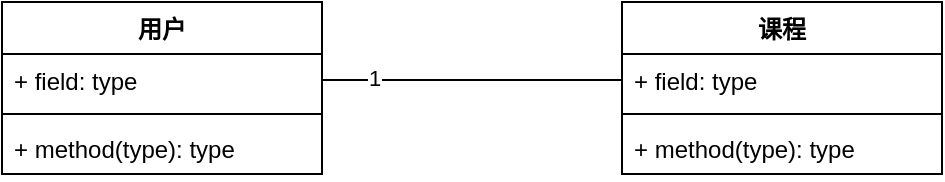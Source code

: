 <mxfile version="24.7.5">
  <diagram name="第 1 页" id="XxLMmtn1uFWY1MsCriCm">
    <mxGraphModel dx="1242" dy="786" grid="1" gridSize="10" guides="1" tooltips="1" connect="1" arrows="1" fold="1" page="1" pageScale="1" pageWidth="2339" pageHeight="3300" math="0" shadow="0">
      <root>
        <mxCell id="0" />
        <mxCell id="1" parent="0" />
        <mxCell id="v8LFM4q3fwiCbjBORWld-1" value="用户" style="swimlane;fontStyle=1;align=center;verticalAlign=top;childLayout=stackLayout;horizontal=1;startSize=26;horizontalStack=0;resizeParent=1;resizeParentMax=0;resizeLast=0;collapsible=1;marginBottom=0;whiteSpace=wrap;html=1;" vertex="1" parent="1">
          <mxGeometry x="290" y="270" width="160" height="86" as="geometry" />
        </mxCell>
        <mxCell id="v8LFM4q3fwiCbjBORWld-2" value="+ field: type" style="text;strokeColor=none;fillColor=none;align=left;verticalAlign=top;spacingLeft=4;spacingRight=4;overflow=hidden;rotatable=0;points=[[0,0.5],[1,0.5]];portConstraint=eastwest;whiteSpace=wrap;html=1;" vertex="1" parent="v8LFM4q3fwiCbjBORWld-1">
          <mxGeometry y="26" width="160" height="26" as="geometry" />
        </mxCell>
        <mxCell id="v8LFM4q3fwiCbjBORWld-3" value="" style="line;strokeWidth=1;fillColor=none;align=left;verticalAlign=middle;spacingTop=-1;spacingLeft=3;spacingRight=3;rotatable=0;labelPosition=right;points=[];portConstraint=eastwest;strokeColor=inherit;" vertex="1" parent="v8LFM4q3fwiCbjBORWld-1">
          <mxGeometry y="52" width="160" height="8" as="geometry" />
        </mxCell>
        <mxCell id="v8LFM4q3fwiCbjBORWld-4" value="+ method(type): type" style="text;strokeColor=none;fillColor=none;align=left;verticalAlign=top;spacingLeft=4;spacingRight=4;overflow=hidden;rotatable=0;points=[[0,0.5],[1,0.5]];portConstraint=eastwest;whiteSpace=wrap;html=1;" vertex="1" parent="v8LFM4q3fwiCbjBORWld-1">
          <mxGeometry y="60" width="160" height="26" as="geometry" />
        </mxCell>
        <mxCell id="v8LFM4q3fwiCbjBORWld-5" value="课程" style="swimlane;fontStyle=1;align=center;verticalAlign=top;childLayout=stackLayout;horizontal=1;startSize=26;horizontalStack=0;resizeParent=1;resizeParentMax=0;resizeLast=0;collapsible=1;marginBottom=0;whiteSpace=wrap;html=1;" vertex="1" parent="1">
          <mxGeometry x="600" y="270" width="160" height="86" as="geometry" />
        </mxCell>
        <mxCell id="v8LFM4q3fwiCbjBORWld-6" value="+ field: type" style="text;strokeColor=none;fillColor=none;align=left;verticalAlign=top;spacingLeft=4;spacingRight=4;overflow=hidden;rotatable=0;points=[[0,0.5],[1,0.5]];portConstraint=eastwest;whiteSpace=wrap;html=1;" vertex="1" parent="v8LFM4q3fwiCbjBORWld-5">
          <mxGeometry y="26" width="160" height="26" as="geometry" />
        </mxCell>
        <mxCell id="v8LFM4q3fwiCbjBORWld-7" value="" style="line;strokeWidth=1;fillColor=none;align=left;verticalAlign=middle;spacingTop=-1;spacingLeft=3;spacingRight=3;rotatable=0;labelPosition=right;points=[];portConstraint=eastwest;strokeColor=inherit;" vertex="1" parent="v8LFM4q3fwiCbjBORWld-5">
          <mxGeometry y="52" width="160" height="8" as="geometry" />
        </mxCell>
        <mxCell id="v8LFM4q3fwiCbjBORWld-8" value="+ method(type): type" style="text;strokeColor=none;fillColor=none;align=left;verticalAlign=top;spacingLeft=4;spacingRight=4;overflow=hidden;rotatable=0;points=[[0,0.5],[1,0.5]];portConstraint=eastwest;whiteSpace=wrap;html=1;" vertex="1" parent="v8LFM4q3fwiCbjBORWld-5">
          <mxGeometry y="60" width="160" height="26" as="geometry" />
        </mxCell>
        <mxCell id="v8LFM4q3fwiCbjBORWld-9" style="edgeStyle=orthogonalEdgeStyle;rounded=0;orthogonalLoop=1;jettySize=auto;html=1;endArrow=none;endFill=0;" edge="1" parent="1" source="v8LFM4q3fwiCbjBORWld-2" target="v8LFM4q3fwiCbjBORWld-6">
          <mxGeometry relative="1" as="geometry" />
        </mxCell>
        <mxCell id="v8LFM4q3fwiCbjBORWld-11" value="1" style="edgeLabel;html=1;align=center;verticalAlign=middle;resizable=0;points=[];" vertex="1" connectable="0" parent="v8LFM4q3fwiCbjBORWld-9">
          <mxGeometry x="-0.653" y="2" relative="1" as="geometry">
            <mxPoint y="1" as="offset" />
          </mxGeometry>
        </mxCell>
      </root>
    </mxGraphModel>
  </diagram>
</mxfile>
